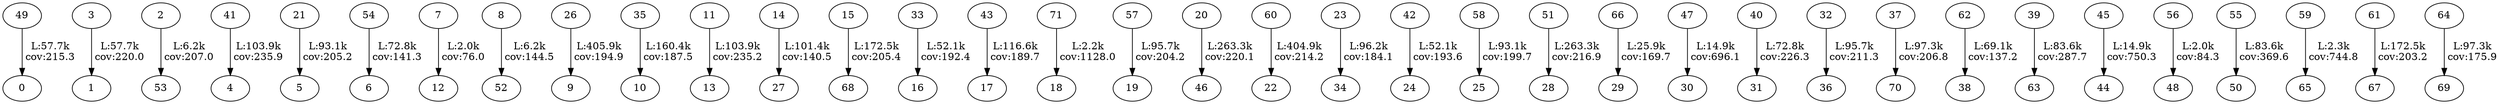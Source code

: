 digraph {
0;
1;
2;
3;
4;
5;
6;
7;
8;
9;
10;
11;
12;
13;
14;
15;
16;
17;
18;
19;
20;
21;
22;
23;
24;
25;
26;
27;
28;
29;
30;
31;
32;
33;
34;
35;
36;
37;
38;
39;
40;
41;
42;
43;
44;
45;
46;
47;
48;
49;
50;
51;
52;
53;
54;
55;
56;
57;
58;
59;
60;
61;
62;
63;
64;
65;
66;
67;
68;
69;
70;
71;
2 -> 53 [label=" L:6.2k
 cov:207.0"];
71 -> 18 [label=" L:2.2k
 cov:1128.0"];
7 -> 12 [label=" L:2.0k
 cov:76.0"];
8 -> 52 [label=" L:6.2k
 cov:144.5"];
56 -> 48 [label=" L:2.0k
 cov:84.3"];
59 -> 65 [label=" L:2.3k
 cov:744.8"];
45 -> 44 [label=" L:14.9k
 cov:750.3"];
66 -> 29 [label=" L:25.9k
 cov:169.7"];
57 -> 19 [label=" L:95.7k
 cov:204.2"];
47 -> 30 [label=" L:14.9k
 cov:696.1"];
32 -> 36 [label=" L:95.7k
 cov:211.3"];
37 -> 70 [label=" L:97.3k
 cov:206.8"];
54 -> 6 [label=" L:72.8k
 cov:141.3"];
49 -> 0 [label=" L:57.7k
 cov:215.3"];
42 -> 24 [label=" L:52.1k
 cov:193.6"];
20 -> 46 [label=" L:263.3k
 cov:220.1"];
41 -> 4 [label=" L:103.9k
 cov:235.9"];
40 -> 31 [label=" L:72.8k
 cov:226.3"];
23 -> 34 [label=" L:96.2k
 cov:184.1"];
14 -> 27 [label=" L:101.4k
 cov:140.5"];
58 -> 25 [label=" L:93.1k
 cov:199.7"];
11 -> 13 [label=" L:103.9k
 cov:235.2"];
55 -> 50 [label=" L:83.6k
 cov:369.6"];
3 -> 1 [label=" L:57.7k
 cov:220.0"];
60 -> 22 [label=" L:404.9k
 cov:214.2"];
33 -> 16 [label=" L:52.1k
 cov:192.4"];
15 -> 68 [label=" L:172.5k
 cov:205.4"];
21 -> 5 [label=" L:93.1k
 cov:205.2"];
61 -> 67 [label=" L:172.5k
 cov:203.2"];
62 -> 38 [label=" L:69.1k
 cov:137.2"];
35 -> 10 [label=" L:160.4k
 cov:187.5"];
39 -> 63 [label=" L:83.6k
 cov:287.7"];
26 -> 9 [label=" L:405.9k
 cov:194.9"];
64 -> 69 [label=" L:97.3k
 cov:175.9"];
43 -> 17 [label=" L:116.6k
 cov:189.7"];
51 -> 28 [label=" L:263.3k
 cov:216.9"];
}